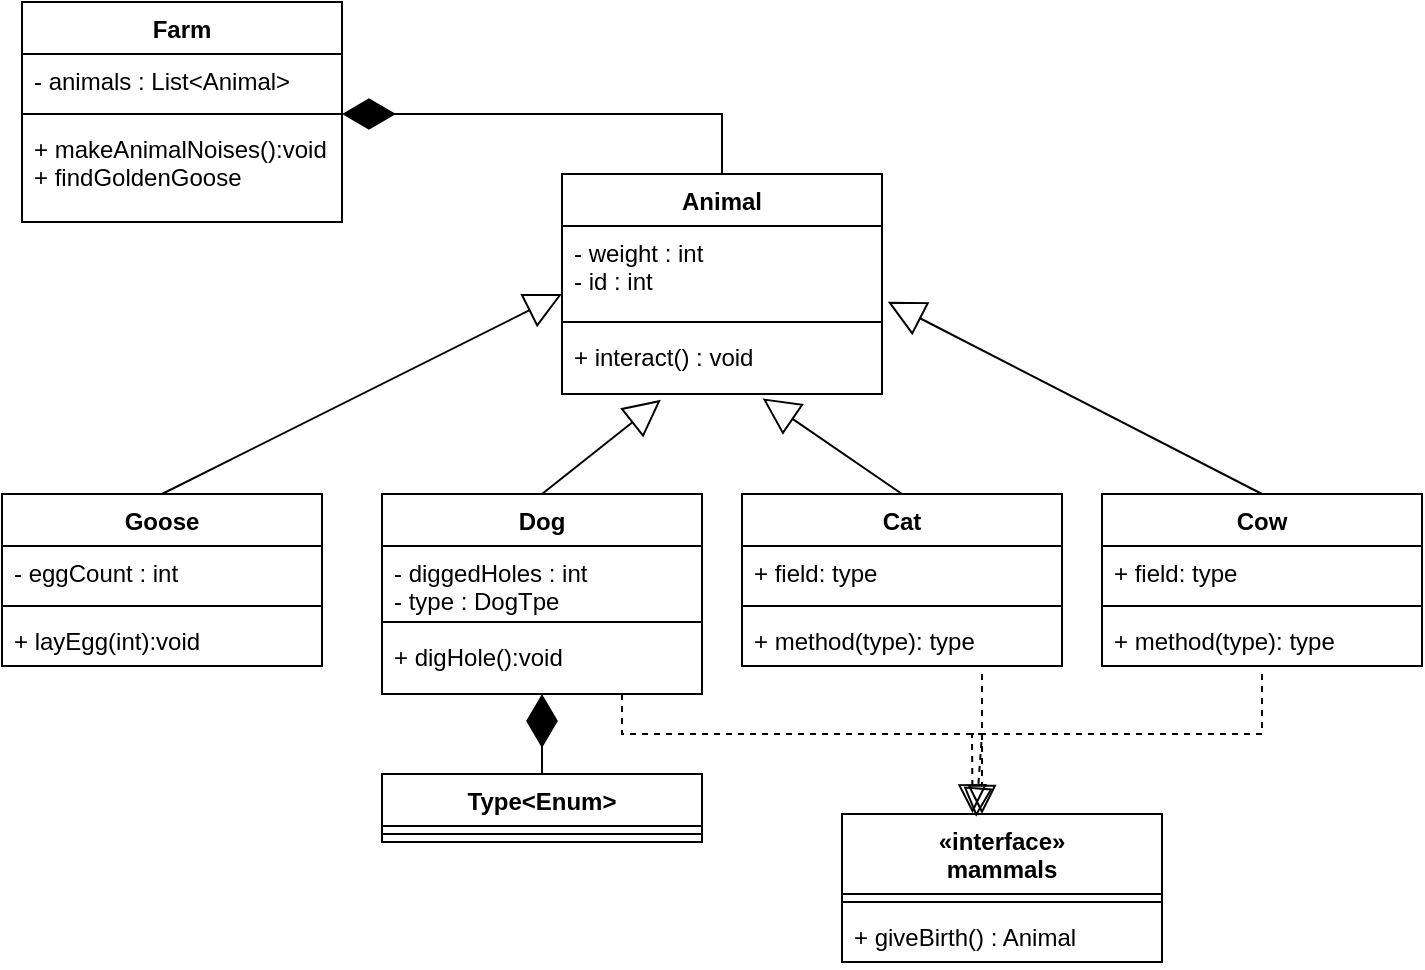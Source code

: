 <mxfile version="16.6.6" type="github">
  <diagram id="C5RBs43oDa-KdzZeNtuy" name="Page-1">
    <mxGraphModel dx="663" dy="377" grid="1" gridSize="10" guides="1" tooltips="1" connect="1" arrows="1" fold="1" page="1" pageScale="1" pageWidth="827" pageHeight="1169" math="0" shadow="0">
      <root>
        <mxCell id="WIyWlLk6GJQsqaUBKTNV-0" />
        <mxCell id="WIyWlLk6GJQsqaUBKTNV-1" parent="WIyWlLk6GJQsqaUBKTNV-0" />
        <mxCell id="c6Z5WaaaLDOlNIX8vnX0-0" value="Animal" style="swimlane;fontStyle=1;align=center;verticalAlign=top;childLayout=stackLayout;horizontal=1;startSize=26;horizontalStack=0;resizeParent=1;resizeParentMax=0;resizeLast=0;collapsible=1;marginBottom=0;" vertex="1" parent="WIyWlLk6GJQsqaUBKTNV-1">
          <mxGeometry x="280" y="120" width="160" height="110" as="geometry" />
        </mxCell>
        <mxCell id="c6Z5WaaaLDOlNIX8vnX0-1" value="- weight : int&#xa;- id : int&#xa;" style="text;strokeColor=none;fillColor=none;align=left;verticalAlign=top;spacingLeft=4;spacingRight=4;overflow=hidden;rotatable=0;points=[[0,0.5],[1,0.5]];portConstraint=eastwest;" vertex="1" parent="c6Z5WaaaLDOlNIX8vnX0-0">
          <mxGeometry y="26" width="160" height="44" as="geometry" />
        </mxCell>
        <mxCell id="c6Z5WaaaLDOlNIX8vnX0-2" value="" style="line;strokeWidth=1;fillColor=none;align=left;verticalAlign=middle;spacingTop=-1;spacingLeft=3;spacingRight=3;rotatable=0;labelPosition=right;points=[];portConstraint=eastwest;" vertex="1" parent="c6Z5WaaaLDOlNIX8vnX0-0">
          <mxGeometry y="70" width="160" height="8" as="geometry" />
        </mxCell>
        <mxCell id="c6Z5WaaaLDOlNIX8vnX0-3" value="+ interact() : void" style="text;strokeColor=none;fillColor=none;align=left;verticalAlign=top;spacingLeft=4;spacingRight=4;overflow=hidden;rotatable=0;points=[[0,0.5],[1,0.5]];portConstraint=eastwest;" vertex="1" parent="c6Z5WaaaLDOlNIX8vnX0-0">
          <mxGeometry y="78" width="160" height="32" as="geometry" />
        </mxCell>
        <mxCell id="c6Z5WaaaLDOlNIX8vnX0-4" value="Cat" style="swimlane;fontStyle=1;align=center;verticalAlign=top;childLayout=stackLayout;horizontal=1;startSize=26;horizontalStack=0;resizeParent=1;resizeParentMax=0;resizeLast=0;collapsible=1;marginBottom=0;" vertex="1" parent="WIyWlLk6GJQsqaUBKTNV-1">
          <mxGeometry x="370" y="280" width="160" height="86" as="geometry" />
        </mxCell>
        <mxCell id="c6Z5WaaaLDOlNIX8vnX0-5" value="+ field: type" style="text;strokeColor=none;fillColor=none;align=left;verticalAlign=top;spacingLeft=4;spacingRight=4;overflow=hidden;rotatable=0;points=[[0,0.5],[1,0.5]];portConstraint=eastwest;" vertex="1" parent="c6Z5WaaaLDOlNIX8vnX0-4">
          <mxGeometry y="26" width="160" height="26" as="geometry" />
        </mxCell>
        <mxCell id="c6Z5WaaaLDOlNIX8vnX0-6" value="" style="line;strokeWidth=1;fillColor=none;align=left;verticalAlign=middle;spacingTop=-1;spacingLeft=3;spacingRight=3;rotatable=0;labelPosition=right;points=[];portConstraint=eastwest;" vertex="1" parent="c6Z5WaaaLDOlNIX8vnX0-4">
          <mxGeometry y="52" width="160" height="8" as="geometry" />
        </mxCell>
        <mxCell id="c6Z5WaaaLDOlNIX8vnX0-7" value="+ method(type): type" style="text;strokeColor=none;fillColor=none;align=left;verticalAlign=top;spacingLeft=4;spacingRight=4;overflow=hidden;rotatable=0;points=[[0,0.5],[1,0.5]];portConstraint=eastwest;" vertex="1" parent="c6Z5WaaaLDOlNIX8vnX0-4">
          <mxGeometry y="60" width="160" height="26" as="geometry" />
        </mxCell>
        <mxCell id="c6Z5WaaaLDOlNIX8vnX0-8" value="Dog" style="swimlane;fontStyle=1;align=center;verticalAlign=top;childLayout=stackLayout;horizontal=1;startSize=26;horizontalStack=0;resizeParent=1;resizeParentMax=0;resizeLast=0;collapsible=1;marginBottom=0;" vertex="1" parent="WIyWlLk6GJQsqaUBKTNV-1">
          <mxGeometry x="190" y="280" width="160" height="100" as="geometry" />
        </mxCell>
        <mxCell id="c6Z5WaaaLDOlNIX8vnX0-9" value="- diggedHoles : int&#xa;- type : DogTpe&#xa;" style="text;strokeColor=none;fillColor=none;align=left;verticalAlign=top;spacingLeft=4;spacingRight=4;overflow=hidden;rotatable=0;points=[[0,0.5],[1,0.5]];portConstraint=eastwest;" vertex="1" parent="c6Z5WaaaLDOlNIX8vnX0-8">
          <mxGeometry y="26" width="160" height="34" as="geometry" />
        </mxCell>
        <mxCell id="c6Z5WaaaLDOlNIX8vnX0-10" value="" style="line;strokeWidth=1;fillColor=none;align=left;verticalAlign=middle;spacingTop=-1;spacingLeft=3;spacingRight=3;rotatable=0;labelPosition=right;points=[];portConstraint=eastwest;" vertex="1" parent="c6Z5WaaaLDOlNIX8vnX0-8">
          <mxGeometry y="60" width="160" height="8" as="geometry" />
        </mxCell>
        <mxCell id="c6Z5WaaaLDOlNIX8vnX0-11" value="+ digHole():void" style="text;strokeColor=none;fillColor=none;align=left;verticalAlign=top;spacingLeft=4;spacingRight=4;overflow=hidden;rotatable=0;points=[[0,0.5],[1,0.5]];portConstraint=eastwest;" vertex="1" parent="c6Z5WaaaLDOlNIX8vnX0-8">
          <mxGeometry y="68" width="160" height="32" as="geometry" />
        </mxCell>
        <mxCell id="c6Z5WaaaLDOlNIX8vnX0-12" value="Goose" style="swimlane;fontStyle=1;align=center;verticalAlign=top;childLayout=stackLayout;horizontal=1;startSize=26;horizontalStack=0;resizeParent=1;resizeParentMax=0;resizeLast=0;collapsible=1;marginBottom=0;" vertex="1" parent="WIyWlLk6GJQsqaUBKTNV-1">
          <mxGeometry y="280" width="160" height="86" as="geometry" />
        </mxCell>
        <mxCell id="c6Z5WaaaLDOlNIX8vnX0-13" value="- eggCount : int" style="text;strokeColor=none;fillColor=none;align=left;verticalAlign=top;spacingLeft=4;spacingRight=4;overflow=hidden;rotatable=0;points=[[0,0.5],[1,0.5]];portConstraint=eastwest;" vertex="1" parent="c6Z5WaaaLDOlNIX8vnX0-12">
          <mxGeometry y="26" width="160" height="26" as="geometry" />
        </mxCell>
        <mxCell id="c6Z5WaaaLDOlNIX8vnX0-14" value="" style="line;strokeWidth=1;fillColor=none;align=left;verticalAlign=middle;spacingTop=-1;spacingLeft=3;spacingRight=3;rotatable=0;labelPosition=right;points=[];portConstraint=eastwest;" vertex="1" parent="c6Z5WaaaLDOlNIX8vnX0-12">
          <mxGeometry y="52" width="160" height="8" as="geometry" />
        </mxCell>
        <mxCell id="c6Z5WaaaLDOlNIX8vnX0-15" value="+ layEgg(int):void" style="text;strokeColor=none;fillColor=none;align=left;verticalAlign=top;spacingLeft=4;spacingRight=4;overflow=hidden;rotatable=0;points=[[0,0.5],[1,0.5]];portConstraint=eastwest;" vertex="1" parent="c6Z5WaaaLDOlNIX8vnX0-12">
          <mxGeometry y="60" width="160" height="26" as="geometry" />
        </mxCell>
        <mxCell id="c6Z5WaaaLDOlNIX8vnX0-16" value="Cow" style="swimlane;fontStyle=1;align=center;verticalAlign=top;childLayout=stackLayout;horizontal=1;startSize=26;horizontalStack=0;resizeParent=1;resizeParentMax=0;resizeLast=0;collapsible=1;marginBottom=0;" vertex="1" parent="WIyWlLk6GJQsqaUBKTNV-1">
          <mxGeometry x="550" y="280" width="160" height="86" as="geometry" />
        </mxCell>
        <mxCell id="c6Z5WaaaLDOlNIX8vnX0-17" value="+ field: type" style="text;strokeColor=none;fillColor=none;align=left;verticalAlign=top;spacingLeft=4;spacingRight=4;overflow=hidden;rotatable=0;points=[[0,0.5],[1,0.5]];portConstraint=eastwest;" vertex="1" parent="c6Z5WaaaLDOlNIX8vnX0-16">
          <mxGeometry y="26" width="160" height="26" as="geometry" />
        </mxCell>
        <mxCell id="c6Z5WaaaLDOlNIX8vnX0-18" value="" style="line;strokeWidth=1;fillColor=none;align=left;verticalAlign=middle;spacingTop=-1;spacingLeft=3;spacingRight=3;rotatable=0;labelPosition=right;points=[];portConstraint=eastwest;" vertex="1" parent="c6Z5WaaaLDOlNIX8vnX0-16">
          <mxGeometry y="52" width="160" height="8" as="geometry" />
        </mxCell>
        <mxCell id="c6Z5WaaaLDOlNIX8vnX0-19" value="+ method(type): type" style="text;strokeColor=none;fillColor=none;align=left;verticalAlign=top;spacingLeft=4;spacingRight=4;overflow=hidden;rotatable=0;points=[[0,0.5],[1,0.5]];portConstraint=eastwest;" vertex="1" parent="c6Z5WaaaLDOlNIX8vnX0-16">
          <mxGeometry y="60" width="160" height="26" as="geometry" />
        </mxCell>
        <mxCell id="c6Z5WaaaLDOlNIX8vnX0-20" value="" style="endArrow=block;endSize=16;endFill=0;html=1;rounded=0;exitX=0.5;exitY=0;exitDx=0;exitDy=0;entryX=0.627;entryY=1.068;entryDx=0;entryDy=0;entryPerimeter=0;" edge="1" parent="WIyWlLk6GJQsqaUBKTNV-1" source="c6Z5WaaaLDOlNIX8vnX0-4" target="c6Z5WaaaLDOlNIX8vnX0-3">
          <mxGeometry width="160" relative="1" as="geometry">
            <mxPoint x="120" y="180" as="sourcePoint" />
            <mxPoint x="280" y="180" as="targetPoint" />
            <mxPoint as="offset" />
          </mxGeometry>
        </mxCell>
        <mxCell id="c6Z5WaaaLDOlNIX8vnX0-22" value="" style="endArrow=block;endSize=16;endFill=0;html=1;rounded=0;entryX=0.309;entryY=1.09;entryDx=0;entryDy=0;entryPerimeter=0;exitX=0.5;exitY=0;exitDx=0;exitDy=0;" edge="1" parent="WIyWlLk6GJQsqaUBKTNV-1" source="c6Z5WaaaLDOlNIX8vnX0-8" target="c6Z5WaaaLDOlNIX8vnX0-3">
          <mxGeometry width="160" relative="1" as="geometry">
            <mxPoint x="170" y="250" as="sourcePoint" />
            <mxPoint x="330" y="250" as="targetPoint" />
          </mxGeometry>
        </mxCell>
        <mxCell id="c6Z5WaaaLDOlNIX8vnX0-23" value="" style="endArrow=block;endSize=16;endFill=0;html=1;rounded=0;exitX=0.5;exitY=0;exitDx=0;exitDy=0;" edge="1" parent="WIyWlLk6GJQsqaUBKTNV-1" source="c6Z5WaaaLDOlNIX8vnX0-12">
          <mxGeometry width="160" relative="1" as="geometry">
            <mxPoint x="330" y="430" as="sourcePoint" />
            <mxPoint x="280" y="180" as="targetPoint" />
          </mxGeometry>
        </mxCell>
        <mxCell id="c6Z5WaaaLDOlNIX8vnX0-24" value="" style="endArrow=block;endSize=16;endFill=0;html=1;rounded=0;entryX=1.018;entryY=0.86;entryDx=0;entryDy=0;entryPerimeter=0;exitX=0.5;exitY=0;exitDx=0;exitDy=0;" edge="1" parent="WIyWlLk6GJQsqaUBKTNV-1" source="c6Z5WaaaLDOlNIX8vnX0-16" target="c6Z5WaaaLDOlNIX8vnX0-1">
          <mxGeometry width="160" relative="1" as="geometry">
            <mxPoint x="510" y="210" as="sourcePoint" />
            <mxPoint x="670" y="210" as="targetPoint" />
          </mxGeometry>
        </mxCell>
        <mxCell id="c6Z5WaaaLDOlNIX8vnX0-25" value="Farm" style="swimlane;fontStyle=1;align=center;verticalAlign=top;childLayout=stackLayout;horizontal=1;startSize=26;horizontalStack=0;resizeParent=1;resizeParentMax=0;resizeLast=0;collapsible=1;marginBottom=0;" vertex="1" parent="WIyWlLk6GJQsqaUBKTNV-1">
          <mxGeometry x="10" y="34" width="160" height="110" as="geometry" />
        </mxCell>
        <mxCell id="c6Z5WaaaLDOlNIX8vnX0-26" value="- animals : List&lt;Animal&gt;" style="text;strokeColor=none;fillColor=none;align=left;verticalAlign=top;spacingLeft=4;spacingRight=4;overflow=hidden;rotatable=0;points=[[0,0.5],[1,0.5]];portConstraint=eastwest;" vertex="1" parent="c6Z5WaaaLDOlNIX8vnX0-25">
          <mxGeometry y="26" width="160" height="26" as="geometry" />
        </mxCell>
        <mxCell id="c6Z5WaaaLDOlNIX8vnX0-27" value="" style="line;strokeWidth=1;fillColor=none;align=left;verticalAlign=middle;spacingTop=-1;spacingLeft=3;spacingRight=3;rotatable=0;labelPosition=right;points=[];portConstraint=eastwest;" vertex="1" parent="c6Z5WaaaLDOlNIX8vnX0-25">
          <mxGeometry y="52" width="160" height="8" as="geometry" />
        </mxCell>
        <mxCell id="c6Z5WaaaLDOlNIX8vnX0-28" value="+ makeAnimalNoises():void&#xa;+ findGoldenGoose&#xa;" style="text;strokeColor=none;fillColor=none;align=left;verticalAlign=top;spacingLeft=4;spacingRight=4;overflow=hidden;rotatable=0;points=[[0,0.5],[1,0.5]];portConstraint=eastwest;" vertex="1" parent="c6Z5WaaaLDOlNIX8vnX0-25">
          <mxGeometry y="60" width="160" height="50" as="geometry" />
        </mxCell>
        <mxCell id="c6Z5WaaaLDOlNIX8vnX0-30" value="" style="endArrow=diamondThin;endFill=1;endSize=24;html=1;rounded=0;exitX=0.5;exitY=0;exitDx=0;exitDy=0;entryX=1;entryY=1.154;entryDx=0;entryDy=0;entryPerimeter=0;" edge="1" parent="WIyWlLk6GJQsqaUBKTNV-1" source="c6Z5WaaaLDOlNIX8vnX0-0" target="c6Z5WaaaLDOlNIX8vnX0-26">
          <mxGeometry width="160" relative="1" as="geometry">
            <mxPoint x="254" y="50" as="sourcePoint" />
            <mxPoint x="414" y="50" as="targetPoint" />
            <Array as="points">
              <mxPoint x="360" y="90" />
            </Array>
          </mxGeometry>
        </mxCell>
        <mxCell id="c6Z5WaaaLDOlNIX8vnX0-31" value="Type&lt;Enum&gt;" style="swimlane;fontStyle=1;align=center;verticalAlign=top;childLayout=stackLayout;horizontal=1;startSize=26;horizontalStack=0;resizeParent=1;resizeParentMax=0;resizeLast=0;collapsible=1;marginBottom=0;" vertex="1" parent="WIyWlLk6GJQsqaUBKTNV-1">
          <mxGeometry x="190" y="420" width="160" height="34" as="geometry" />
        </mxCell>
        <mxCell id="c6Z5WaaaLDOlNIX8vnX0-33" value="" style="line;strokeWidth=1;fillColor=none;align=left;verticalAlign=middle;spacingTop=-1;spacingLeft=3;spacingRight=3;rotatable=0;labelPosition=right;points=[];portConstraint=eastwest;" vertex="1" parent="c6Z5WaaaLDOlNIX8vnX0-31">
          <mxGeometry y="26" width="160" height="8" as="geometry" />
        </mxCell>
        <mxCell id="c6Z5WaaaLDOlNIX8vnX0-35" value="" style="endArrow=diamondThin;endFill=1;endSize=24;html=1;rounded=0;exitX=0.5;exitY=0;exitDx=0;exitDy=0;entryX=0.5;entryY=1;entryDx=0;entryDy=0;entryPerimeter=0;" edge="1" parent="WIyWlLk6GJQsqaUBKTNV-1" source="c6Z5WaaaLDOlNIX8vnX0-31" target="c6Z5WaaaLDOlNIX8vnX0-11">
          <mxGeometry width="160" relative="1" as="geometry">
            <mxPoint x="230" y="410" as="sourcePoint" />
            <mxPoint x="270" y="390" as="targetPoint" />
          </mxGeometry>
        </mxCell>
        <mxCell id="c6Z5WaaaLDOlNIX8vnX0-37" value="«interface»&#xa;mammals&#xa;" style="swimlane;fontStyle=1;align=center;verticalAlign=top;childLayout=stackLayout;horizontal=1;startSize=40;horizontalStack=0;resizeParent=1;resizeParentMax=0;resizeLast=0;collapsible=1;marginBottom=0;" vertex="1" parent="WIyWlLk6GJQsqaUBKTNV-1">
          <mxGeometry x="420" y="440" width="160" height="74" as="geometry" />
        </mxCell>
        <mxCell id="c6Z5WaaaLDOlNIX8vnX0-39" value="" style="line;strokeWidth=1;fillColor=none;align=left;verticalAlign=middle;spacingTop=-1;spacingLeft=3;spacingRight=3;rotatable=0;labelPosition=right;points=[];portConstraint=eastwest;" vertex="1" parent="c6Z5WaaaLDOlNIX8vnX0-37">
          <mxGeometry y="40" width="160" height="8" as="geometry" />
        </mxCell>
        <mxCell id="c6Z5WaaaLDOlNIX8vnX0-40" value="+ giveBirth() : Animal" style="text;strokeColor=none;fillColor=none;align=left;verticalAlign=top;spacingLeft=4;spacingRight=4;overflow=hidden;rotatable=0;points=[[0,0.5],[1,0.5]];portConstraint=eastwest;" vertex="1" parent="c6Z5WaaaLDOlNIX8vnX0-37">
          <mxGeometry y="48" width="160" height="26" as="geometry" />
        </mxCell>
        <mxCell id="c6Z5WaaaLDOlNIX8vnX0-43" value="" style="endArrow=block;dashed=1;endFill=0;endSize=12;html=1;rounded=0;entryX=0.408;entryY=-0.005;entryDx=0;entryDy=0;entryPerimeter=0;" edge="1" parent="WIyWlLk6GJQsqaUBKTNV-1" target="c6Z5WaaaLDOlNIX8vnX0-37">
          <mxGeometry width="160" relative="1" as="geometry">
            <mxPoint x="630" y="370" as="sourcePoint" />
            <mxPoint x="760" y="490" as="targetPoint" />
            <Array as="points">
              <mxPoint x="630" y="400" />
              <mxPoint x="485" y="400" />
            </Array>
          </mxGeometry>
        </mxCell>
        <mxCell id="c6Z5WaaaLDOlNIX8vnX0-44" value="" style="endArrow=block;dashed=1;endFill=0;endSize=12;html=1;rounded=0;exitX=0.75;exitY=1;exitDx=0;exitDy=0;exitPerimeter=0;entryX=0.419;entryY=0.018;entryDx=0;entryDy=0;entryPerimeter=0;" edge="1" parent="WIyWlLk6GJQsqaUBKTNV-1" source="c6Z5WaaaLDOlNIX8vnX0-11" target="c6Z5WaaaLDOlNIX8vnX0-37">
          <mxGeometry width="160" relative="1" as="geometry">
            <mxPoint x="320" y="400" as="sourcePoint" />
            <mxPoint x="490" y="440" as="targetPoint" />
            <Array as="points">
              <mxPoint x="310" y="400" />
              <mxPoint x="490" y="400" />
            </Array>
          </mxGeometry>
        </mxCell>
        <mxCell id="c6Z5WaaaLDOlNIX8vnX0-45" value="" style="endArrow=block;dashed=1;endFill=0;endSize=12;html=1;rounded=0;exitX=0.75;exitY=1.154;exitDx=0;exitDy=0;exitPerimeter=0;" edge="1" parent="WIyWlLk6GJQsqaUBKTNV-1" source="c6Z5WaaaLDOlNIX8vnX0-7">
          <mxGeometry width="160" relative="1" as="geometry">
            <mxPoint x="290" y="550" as="sourcePoint" />
            <mxPoint x="490" y="440" as="targetPoint" />
          </mxGeometry>
        </mxCell>
      </root>
    </mxGraphModel>
  </diagram>
</mxfile>
